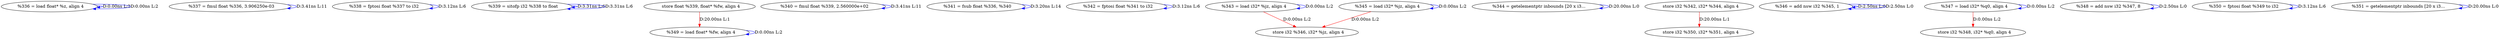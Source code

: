 digraph {
Node0x2d1f970[label="  %336 = load float* %z, align 4"];
Node0x2d1f970 -> Node0x2d1f970[label="D:0.00ns L:2",color=blue];
Node0x2d1f970 -> Node0x2d1f970[label="D:0.00ns L:2",color=blue];
Node0x2d1fa50[label="  %337 = fmul float %336, 3.906250e-03"];
Node0x2d1fa50 -> Node0x2d1fa50[label="D:3.41ns L:11",color=blue];
Node0x2d1fb30[label="  %338 = fptosi float %337 to i32"];
Node0x2d1fb30 -> Node0x2d1fb30[label="D:3.12ns L:6",color=blue];
Node0x2d1fc10[label="  %339 = sitofp i32 %338 to float"];
Node0x2d1fc10 -> Node0x2d1fc10[label="D:3.31ns L:6",color=blue];
Node0x2d1fc10 -> Node0x2d1fc10[label="D:3.31ns L:6",color=blue];
Node0x2d20850[label="  %349 = load float* %fw, align 4"];
Node0x2d1fcf0[label="  store float %339, float* %fw, align 4"];
Node0x2d1fcf0 -> Node0x2d20850[label="D:20.00ns L:1",color=red];
Node0x2d1fdd0[label="  %340 = fmul float %339, 2.560000e+02"];
Node0x2d1fdd0 -> Node0x2d1fdd0[label="D:3.41ns L:11",color=blue];
Node0x2d1feb0[label="  %341 = fsub float %336, %340"];
Node0x2d1feb0 -> Node0x2d1feb0[label="D:3.20ns L:14",color=blue];
Node0x2d1ff90[label="  %342 = fptosi float %341 to i32"];
Node0x2d1ff90 -> Node0x2d1ff90[label="D:3.12ns L:6",color=blue];
Node0x2d20070[label="  %343 = load i32* %jz, align 4"];
Node0x2d20070 -> Node0x2d20070[label="D:0.00ns L:2",color=blue];
Node0x2d204d0[label="  store i32 %346, i32* %jz, align 4"];
Node0x2d20070 -> Node0x2d204d0[label="D:0.00ns L:2",color=red];
Node0x2d20150[label="  %344 = getelementptr inbounds [20 x i3..."];
Node0x2d20150 -> Node0x2d20150[label="D:20.00ns L:0",color=blue];
Node0x2d20af0[label="  store i32 %350, i32* %351, align 4"];
Node0x2d20230[label="  store i32 %342, i32* %344, align 4"];
Node0x2d20230 -> Node0x2d20af0[label="D:20.00ns L:1",color=red];
Node0x2d20310[label="  %345 = load i32* %jz, align 4"];
Node0x2d20310 -> Node0x2d20310[label="D:0.00ns L:2",color=blue];
Node0x2d20310 -> Node0x2d204d0[label="D:0.00ns L:2",color=red];
Node0x2d203f0[label="  %346 = add nsw i32 %345, 1"];
Node0x2d203f0 -> Node0x2d203f0[label="D:2.50ns L:0",color=blue];
Node0x2d203f0 -> Node0x2d203f0[label="D:2.50ns L:0",color=blue];
Node0x2d205b0[label="  %347 = load i32* %q0, align 4"];
Node0x2d205b0 -> Node0x2d205b0[label="D:0.00ns L:2",color=blue];
Node0x2d20770[label="  store i32 %348, i32* %q0, align 4"];
Node0x2d205b0 -> Node0x2d20770[label="D:0.00ns L:2",color=red];
Node0x2d20690[label="  %348 = add nsw i32 %347, 8"];
Node0x2d20690 -> Node0x2d20690[label="D:2.50ns L:0",color=blue];
Node0x2d20850 -> Node0x2d20850[label="D:0.00ns L:2",color=blue];
Node0x2d20930[label="  %350 = fptosi float %349 to i32"];
Node0x2d20930 -> Node0x2d20930[label="D:3.12ns L:6",color=blue];
Node0x2d20a10[label="  %351 = getelementptr inbounds [20 x i3..."];
Node0x2d20a10 -> Node0x2d20a10[label="D:20.00ns L:0",color=blue];
}
